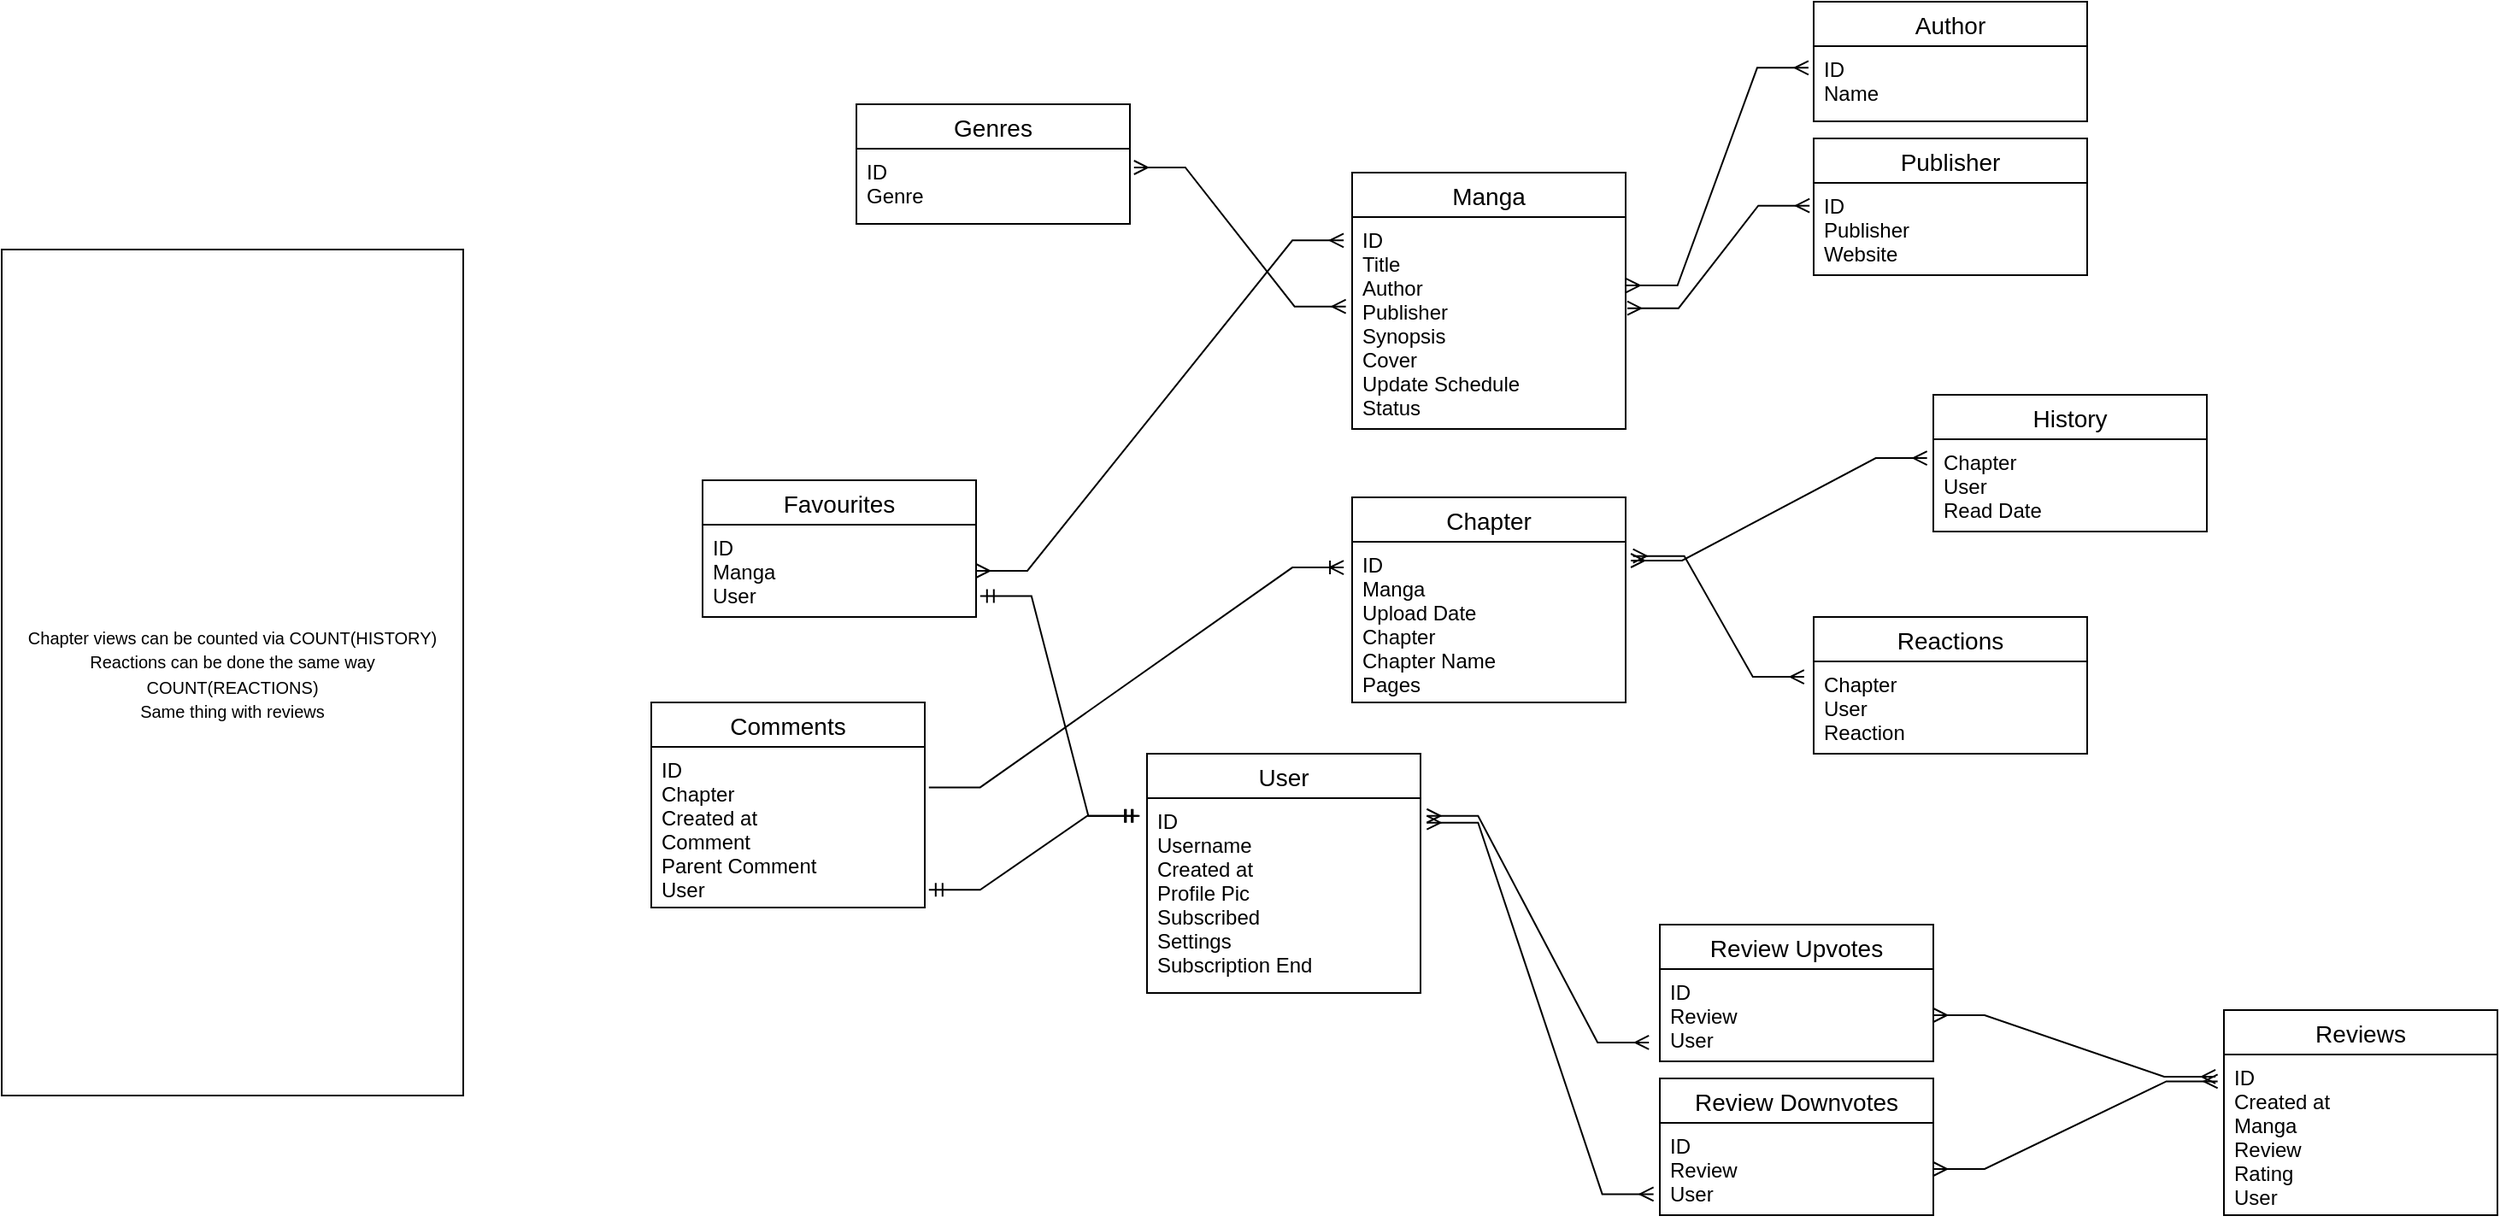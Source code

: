 <mxfile version="20.4.0" type="device"><diagram id="2UVVcxDb8kHK5e7KZaTM" name="Page-1"><mxGraphModel dx="2111" dy="819" grid="1" gridSize="10" guides="1" tooltips="1" connect="1" arrows="1" fold="1" page="1" pageScale="1" pageWidth="850" pageHeight="1100" math="0" shadow="0"><root><mxCell id="0"/><mxCell id="1" parent="0"/><mxCell id="xc2x5_83LZfZs5NllvEj-28" value="Manga" style="swimlane;fontStyle=0;childLayout=stackLayout;horizontal=1;startSize=26;horizontalStack=0;resizeParent=1;resizeParentMax=0;resizeLast=0;collapsible=1;marginBottom=0;align=center;fontSize=14;" vertex="1" parent="1"><mxGeometry x="120" y="120" width="160" height="150" as="geometry"/></mxCell><mxCell id="xc2x5_83LZfZs5NllvEj-29" value="ID&#10;Title&#10;Author&#10;Publisher&#10;Synopsis&#10;Cover&#10;Update Schedule&#10;Status" style="text;strokeColor=none;fillColor=none;spacingLeft=4;spacingRight=4;overflow=hidden;rotatable=0;points=[[0,0.5],[1,0.5]];portConstraint=eastwest;fontSize=12;" vertex="1" parent="xc2x5_83LZfZs5NllvEj-28"><mxGeometry y="26" width="160" height="124" as="geometry"/></mxCell><mxCell id="xc2x5_83LZfZs5NllvEj-34" value="Author" style="swimlane;fontStyle=0;childLayout=stackLayout;horizontal=1;startSize=26;horizontalStack=0;resizeParent=1;resizeParentMax=0;resizeLast=0;collapsible=1;marginBottom=0;align=center;fontSize=14;" vertex="1" parent="1"><mxGeometry x="390" y="20" width="160" height="70" as="geometry"/></mxCell><mxCell id="xc2x5_83LZfZs5NllvEj-35" value="ID&#10;Name" style="text;strokeColor=none;fillColor=none;spacingLeft=4;spacingRight=4;overflow=hidden;rotatable=0;points=[[0,0.5],[1,0.5]];portConstraint=eastwest;fontSize=12;" vertex="1" parent="xc2x5_83LZfZs5NllvEj-34"><mxGeometry y="26" width="160" height="44" as="geometry"/></mxCell><mxCell id="xc2x5_83LZfZs5NllvEj-36" value="Publisher" style="swimlane;fontStyle=0;childLayout=stackLayout;horizontal=1;startSize=26;horizontalStack=0;resizeParent=1;resizeParentMax=0;resizeLast=0;collapsible=1;marginBottom=0;align=center;fontSize=14;" vertex="1" parent="1"><mxGeometry x="390" y="100" width="160" height="80" as="geometry"/></mxCell><mxCell id="xc2x5_83LZfZs5NllvEj-37" value="ID&#10;Publisher&#10;Website" style="text;strokeColor=none;fillColor=none;spacingLeft=4;spacingRight=4;overflow=hidden;rotatable=0;points=[[0,0.5],[1,0.5]];portConstraint=eastwest;fontSize=12;" vertex="1" parent="xc2x5_83LZfZs5NllvEj-36"><mxGeometry y="26" width="160" height="54" as="geometry"/></mxCell><mxCell id="xc2x5_83LZfZs5NllvEj-39" value="" style="edgeStyle=entityRelationEdgeStyle;fontSize=12;html=1;endArrow=ERmany;startArrow=ERmany;rounded=0;exitX=1.002;exitY=0.323;exitDx=0;exitDy=0;exitPerimeter=0;entryX=-0.019;entryY=0.288;entryDx=0;entryDy=0;entryPerimeter=0;" edge="1" parent="1" source="xc2x5_83LZfZs5NllvEj-29" target="xc2x5_83LZfZs5NllvEj-35"><mxGeometry width="100" height="100" relative="1" as="geometry"><mxPoint x="310" y="260" as="sourcePoint"/><mxPoint x="410" y="160" as="targetPoint"/></mxGeometry></mxCell><mxCell id="xc2x5_83LZfZs5NllvEj-40" value="" style="edgeStyle=entityRelationEdgeStyle;fontSize=12;html=1;endArrow=ERmany;startArrow=ERmany;rounded=0;exitX=1.006;exitY=0.43;exitDx=0;exitDy=0;exitPerimeter=0;entryX=-0.015;entryY=0.247;entryDx=0;entryDy=0;entryPerimeter=0;" edge="1" parent="1" source="xc2x5_83LZfZs5NllvEj-29" target="xc2x5_83LZfZs5NllvEj-37"><mxGeometry width="100" height="100" relative="1" as="geometry"><mxPoint x="290.32" y="196.052" as="sourcePoint"/><mxPoint x="396.96" y="98.672" as="targetPoint"/></mxGeometry></mxCell><mxCell id="xc2x5_83LZfZs5NllvEj-41" value="User" style="swimlane;fontStyle=0;childLayout=stackLayout;horizontal=1;startSize=26;horizontalStack=0;resizeParent=1;resizeParentMax=0;resizeLast=0;collapsible=1;marginBottom=0;align=center;fontSize=14;" vertex="1" parent="1"><mxGeometry y="460" width="160" height="140" as="geometry"/></mxCell><mxCell id="xc2x5_83LZfZs5NllvEj-42" value="ID&#10;Username&#10;Created at&#10;Profile Pic&#10;Subscribed&#10;Settings&#10;Subscription End" style="text;strokeColor=none;fillColor=none;spacingLeft=4;spacingRight=4;overflow=hidden;rotatable=0;points=[[0,0.5],[1,0.5]];portConstraint=eastwest;fontSize=12;" vertex="1" parent="xc2x5_83LZfZs5NllvEj-41"><mxGeometry y="26" width="160" height="114" as="geometry"/></mxCell><mxCell id="xc2x5_83LZfZs5NllvEj-43" value="Genres" style="swimlane;fontStyle=0;childLayout=stackLayout;horizontal=1;startSize=26;horizontalStack=0;resizeParent=1;resizeParentMax=0;resizeLast=0;collapsible=1;marginBottom=0;align=center;fontSize=14;" vertex="1" parent="1"><mxGeometry x="-170" y="80" width="160" height="70" as="geometry"/></mxCell><mxCell id="xc2x5_83LZfZs5NllvEj-44" value="ID&#10;Genre" style="text;strokeColor=none;fillColor=none;spacingLeft=4;spacingRight=4;overflow=hidden;rotatable=0;points=[[0,0.5],[1,0.5]];portConstraint=eastwest;fontSize=12;" vertex="1" parent="xc2x5_83LZfZs5NllvEj-43"><mxGeometry y="26" width="160" height="44" as="geometry"/></mxCell><mxCell id="xc2x5_83LZfZs5NllvEj-45" value="" style="edgeStyle=entityRelationEdgeStyle;fontSize=12;html=1;endArrow=ERmany;startArrow=ERmany;rounded=0;exitX=1.015;exitY=0.25;exitDx=0;exitDy=0;exitPerimeter=0;entryX=-0.023;entryY=0.422;entryDx=0;entryDy=0;entryPerimeter=0;" edge="1" parent="1" source="xc2x5_83LZfZs5NllvEj-44" target="xc2x5_83LZfZs5NllvEj-29"><mxGeometry width="100" height="100" relative="1" as="geometry"><mxPoint x="290.96" y="209.32" as="sourcePoint"/><mxPoint x="417.6" y="249.338" as="targetPoint"/></mxGeometry></mxCell><mxCell id="xc2x5_83LZfZs5NllvEj-46" value="Reviews" style="swimlane;fontStyle=0;childLayout=stackLayout;horizontal=1;startSize=26;horizontalStack=0;resizeParent=1;resizeParentMax=0;resizeLast=0;collapsible=1;marginBottom=0;align=center;fontSize=14;" vertex="1" parent="1"><mxGeometry x="630" y="610" width="160" height="120" as="geometry"/></mxCell><mxCell id="xc2x5_83LZfZs5NllvEj-47" value="ID&#10;Created at&#10;Manga&#10;Review&#10;Rating&#10;User" style="text;strokeColor=none;fillColor=none;spacingLeft=4;spacingRight=4;overflow=hidden;rotatable=0;points=[[0,0.5],[1,0.5]];portConstraint=eastwest;fontSize=12;" vertex="1" parent="xc2x5_83LZfZs5NllvEj-46"><mxGeometry y="26" width="160" height="94" as="geometry"/></mxCell><mxCell id="xc2x5_83LZfZs5NllvEj-52" value="Review Upvotes" style="swimlane;fontStyle=0;childLayout=stackLayout;horizontal=1;startSize=26;horizontalStack=0;resizeParent=1;resizeParentMax=0;resizeLast=0;collapsible=1;marginBottom=0;align=center;fontSize=14;" vertex="1" parent="1"><mxGeometry x="300" y="560" width="160" height="80" as="geometry"/></mxCell><mxCell id="xc2x5_83LZfZs5NllvEj-53" value="ID&#10;Review&#10;User" style="text;strokeColor=none;fillColor=none;spacingLeft=4;spacingRight=4;overflow=hidden;rotatable=0;points=[[0,0.5],[1,0.5]];portConstraint=eastwest;fontSize=12;" vertex="1" parent="xc2x5_83LZfZs5NllvEj-52"><mxGeometry y="26" width="160" height="54" as="geometry"/></mxCell><mxCell id="xc2x5_83LZfZs5NllvEj-54" value="Review Downvotes" style="swimlane;fontStyle=0;childLayout=stackLayout;horizontal=1;startSize=26;horizontalStack=0;resizeParent=1;resizeParentMax=0;resizeLast=0;collapsible=1;marginBottom=0;align=center;fontSize=14;" vertex="1" parent="1"><mxGeometry x="300" y="650" width="160" height="80" as="geometry"/></mxCell><mxCell id="xc2x5_83LZfZs5NllvEj-55" value="ID&#10;Review&#10;User" style="text;strokeColor=none;fillColor=none;spacingLeft=4;spacingRight=4;overflow=hidden;rotatable=0;points=[[0,0.5],[1,0.5]];portConstraint=eastwest;fontSize=12;" vertex="1" parent="xc2x5_83LZfZs5NllvEj-54"><mxGeometry y="26" width="160" height="54" as="geometry"/></mxCell><mxCell id="xc2x5_83LZfZs5NllvEj-56" value="" style="edgeStyle=entityRelationEdgeStyle;fontSize=12;html=1;endArrow=ERmany;startArrow=ERmany;rounded=0;exitX=1.023;exitY=0.091;exitDx=0;exitDy=0;exitPerimeter=0;entryX=-0.04;entryY=0.796;entryDx=0;entryDy=0;entryPerimeter=0;" edge="1" parent="1" source="xc2x5_83LZfZs5NllvEj-42" target="xc2x5_83LZfZs5NllvEj-53"><mxGeometry width="100" height="100" relative="1" as="geometry"><mxPoint x="210.0" y="390.0" as="sourcePoint"/><mxPoint x="336.64" y="430.018" as="targetPoint"/></mxGeometry></mxCell><mxCell id="xc2x5_83LZfZs5NllvEj-58" value="" style="edgeStyle=entityRelationEdgeStyle;fontSize=12;html=1;endArrow=ERmany;startArrow=ERmany;rounded=0;exitX=1;exitY=0.5;exitDx=0;exitDy=0;entryX=-0.031;entryY=0.138;entryDx=0;entryDy=0;entryPerimeter=0;" edge="1" parent="1" source="xc2x5_83LZfZs5NllvEj-53" target="xc2x5_83LZfZs5NllvEj-47"><mxGeometry width="100" height="100" relative="1" as="geometry"><mxPoint x="300.96" y="219.32" as="sourcePoint"/><mxPoint x="427.6" y="259.338" as="targetPoint"/></mxGeometry></mxCell><mxCell id="xc2x5_83LZfZs5NllvEj-59" value="" style="edgeStyle=entityRelationEdgeStyle;fontSize=12;html=1;endArrow=ERmany;startArrow=ERmany;rounded=0;exitX=1;exitY=0.5;exitDx=0;exitDy=0;entryX=-0.023;entryY=0.167;entryDx=0;entryDy=0;entryPerimeter=0;" edge="1" parent="1" source="xc2x5_83LZfZs5NllvEj-55" target="xc2x5_83LZfZs5NllvEj-47"><mxGeometry width="100" height="100" relative="1" as="geometry"><mxPoint x="500" y="610" as="sourcePoint"/><mxPoint x="626.64" y="650.018" as="targetPoint"/></mxGeometry></mxCell><mxCell id="xc2x5_83LZfZs5NllvEj-60" value="" style="edgeStyle=entityRelationEdgeStyle;fontSize=12;html=1;endArrow=ERmany;startArrow=ERmany;rounded=0;exitX=1.023;exitY=0.126;exitDx=0;exitDy=0;exitPerimeter=0;entryX=-0.023;entryY=0.772;entryDx=0;entryDy=0;entryPerimeter=0;" edge="1" parent="1" source="xc2x5_83LZfZs5NllvEj-42" target="xc2x5_83LZfZs5NllvEj-55"><mxGeometry width="100" height="100" relative="1" as="geometry"><mxPoint x="136.68" y="579.99" as="sourcePoint"/><mxPoint x="263.32" y="620.008" as="targetPoint"/></mxGeometry></mxCell><mxCell id="xc2x5_83LZfZs5NllvEj-62" value="Favourites" style="swimlane;fontStyle=0;childLayout=stackLayout;horizontal=1;startSize=26;horizontalStack=0;resizeParent=1;resizeParentMax=0;resizeLast=0;collapsible=1;marginBottom=0;align=center;fontSize=14;" vertex="1" parent="1"><mxGeometry x="-260" y="300" width="160" height="80" as="geometry"/></mxCell><mxCell id="xc2x5_83LZfZs5NllvEj-63" value="ID&#10;Manga&#10;User" style="text;strokeColor=none;fillColor=none;spacingLeft=4;spacingRight=4;overflow=hidden;rotatable=0;points=[[0,0.5],[1,0.5]];portConstraint=eastwest;fontSize=12;" vertex="1" parent="xc2x5_83LZfZs5NllvEj-62"><mxGeometry y="26" width="160" height="54" as="geometry"/></mxCell><mxCell id="xc2x5_83LZfZs5NllvEj-64" value="" style="edgeStyle=entityRelationEdgeStyle;fontSize=12;html=1;endArrow=ERmandOne;startArrow=ERmandOne;rounded=0;entryX=-0.027;entryY=0.091;entryDx=0;entryDy=0;entryPerimeter=0;exitX=1.015;exitY=0.772;exitDx=0;exitDy=0;exitPerimeter=0;" edge="1" parent="1" source="xc2x5_83LZfZs5NllvEj-63" target="xc2x5_83LZfZs5NllvEj-42"><mxGeometry width="100" height="100" relative="1" as="geometry"><mxPoint x="-100" y="620" as="sourcePoint"/><mxPoint y="520" as="targetPoint"/></mxGeometry></mxCell><mxCell id="xc2x5_83LZfZs5NllvEj-65" value="" style="edgeStyle=entityRelationEdgeStyle;fontSize=12;html=1;endArrow=ERmany;startArrow=ERmany;rounded=0;exitX=1;exitY=0.5;exitDx=0;exitDy=0;entryX=-0.031;entryY=0.11;entryDx=0;entryDy=0;entryPerimeter=0;" edge="1" parent="1" source="xc2x5_83LZfZs5NllvEj-63" target="xc2x5_83LZfZs5NllvEj-29"><mxGeometry width="100" height="100" relative="1" as="geometry"><mxPoint x="-20.0" y="330.0" as="sourcePoint"/><mxPoint x="106.64" y="370.018" as="targetPoint"/></mxGeometry></mxCell><mxCell id="xc2x5_83LZfZs5NllvEj-67" value="Chapter" style="swimlane;fontStyle=0;childLayout=stackLayout;horizontal=1;startSize=26;horizontalStack=0;resizeParent=1;resizeParentMax=0;resizeLast=0;collapsible=1;marginBottom=0;align=center;fontSize=14;" vertex="1" parent="1"><mxGeometry x="120" y="310" width="160" height="120" as="geometry"/></mxCell><mxCell id="xc2x5_83LZfZs5NllvEj-68" value="ID&#10;Manga&#10;Upload Date&#10;Chapter&#10;Chapter Name&#10;Pages" style="text;strokeColor=none;fillColor=none;spacingLeft=4;spacingRight=4;overflow=hidden;rotatable=0;points=[[0,0.5],[1,0.5]];portConstraint=eastwest;fontSize=12;" vertex="1" parent="xc2x5_83LZfZs5NllvEj-67"><mxGeometry y="26" width="160" height="94" as="geometry"/></mxCell><mxCell id="xc2x5_83LZfZs5NllvEj-71" value="Reactions" style="swimlane;fontStyle=0;childLayout=stackLayout;horizontal=1;startSize=26;horizontalStack=0;resizeParent=1;resizeParentMax=0;resizeLast=0;collapsible=1;marginBottom=0;align=center;fontSize=14;" vertex="1" parent="1"><mxGeometry x="390" y="380" width="160" height="80" as="geometry"/></mxCell><mxCell id="xc2x5_83LZfZs5NllvEj-72" value="Chapter&#10;User&#10;Reaction" style="text;strokeColor=none;fillColor=none;spacingLeft=4;spacingRight=4;overflow=hidden;rotatable=0;points=[[0,0.5],[1,0.5]];portConstraint=eastwest;fontSize=12;" vertex="1" parent="xc2x5_83LZfZs5NllvEj-71"><mxGeometry y="26" width="160" height="54" as="geometry"/></mxCell><mxCell id="xc2x5_83LZfZs5NllvEj-73" value="History" style="swimlane;fontStyle=0;childLayout=stackLayout;horizontal=1;startSize=26;horizontalStack=0;resizeParent=1;resizeParentMax=0;resizeLast=0;collapsible=1;marginBottom=0;align=center;fontSize=14;" vertex="1" parent="1"><mxGeometry x="460" y="250" width="160" height="80" as="geometry"/></mxCell><mxCell id="xc2x5_83LZfZs5NllvEj-74" value="Chapter&#10;User&#10;Read Date" style="text;strokeColor=none;fillColor=none;spacingLeft=4;spacingRight=4;overflow=hidden;rotatable=0;points=[[0,0.5],[1,0.5]];portConstraint=eastwest;fontSize=12;" vertex="1" parent="xc2x5_83LZfZs5NllvEj-73"><mxGeometry y="26" width="160" height="54" as="geometry"/></mxCell><mxCell id="xc2x5_83LZfZs5NllvEj-77" value="&lt;font size=&quot;1&quot;&gt;Chapter views can be counted via COUNT(HISTORY)&lt;br&gt;Reactions can be done the same way COUNT(REACTIONS)&lt;br&gt;Same thing with reviews&lt;br&gt;&lt;/font&gt;" style="rounded=0;whiteSpace=wrap;html=1;" vertex="1" parent="1"><mxGeometry x="-670" y="165" width="270" height="495" as="geometry"/></mxCell><mxCell id="xc2x5_83LZfZs5NllvEj-78" value="Comments" style="swimlane;fontStyle=0;childLayout=stackLayout;horizontal=1;startSize=26;horizontalStack=0;resizeParent=1;resizeParentMax=0;resizeLast=0;collapsible=1;marginBottom=0;align=center;fontSize=14;" vertex="1" parent="1"><mxGeometry x="-290" y="430" width="160" height="120" as="geometry"/></mxCell><mxCell id="xc2x5_83LZfZs5NllvEj-79" value="ID&#10;Chapter&#10;Created at&#10;Comment&#10;Parent Comment&#10;User" style="text;strokeColor=none;fillColor=none;spacingLeft=4;spacingRight=4;overflow=hidden;rotatable=0;points=[[0,0.5],[1,0.5]];portConstraint=eastwest;fontSize=12;" vertex="1" parent="xc2x5_83LZfZs5NllvEj-78"><mxGeometry y="26" width="160" height="94" as="geometry"/></mxCell><mxCell id="xc2x5_83LZfZs5NllvEj-81" value="" style="edgeStyle=entityRelationEdgeStyle;fontSize=12;html=1;endArrow=ERmandOne;startArrow=ERmandOne;rounded=0;exitX=1.015;exitY=0.89;exitDx=0;exitDy=0;exitPerimeter=0;entryX=-0.031;entryY=0.091;entryDx=0;entryDy=0;entryPerimeter=0;" edge="1" parent="1" source="xc2x5_83LZfZs5NllvEj-79" target="xc2x5_83LZfZs5NllvEj-42"><mxGeometry width="100" height="100" relative="1" as="geometry"><mxPoint x="-100" y="590" as="sourcePoint"/><mxPoint y="490" as="targetPoint"/></mxGeometry></mxCell><mxCell id="xc2x5_83LZfZs5NllvEj-82" value="" style="edgeStyle=entityRelationEdgeStyle;fontSize=12;html=1;endArrow=ERoneToMany;rounded=0;entryX=-0.031;entryY=0.16;entryDx=0;entryDy=0;entryPerimeter=0;exitX=1.015;exitY=0.252;exitDx=0;exitDy=0;exitPerimeter=0;" edge="1" parent="1" source="xc2x5_83LZfZs5NllvEj-79" target="xc2x5_83LZfZs5NllvEj-68"><mxGeometry width="100" height="100" relative="1" as="geometry"><mxPoint x="-20" y="430" as="sourcePoint"/><mxPoint x="80" y="330" as="targetPoint"/></mxGeometry></mxCell><mxCell id="xc2x5_83LZfZs5NllvEj-83" value="" style="edgeStyle=entityRelationEdgeStyle;fontSize=12;html=1;endArrow=ERmany;startArrow=ERmany;rounded=0;exitX=1.019;exitY=0.117;exitDx=0;exitDy=0;exitPerimeter=0;entryX=-0.023;entryY=0.204;entryDx=0;entryDy=0;entryPerimeter=0;" edge="1" parent="1" source="xc2x5_83LZfZs5NllvEj-68" target="xc2x5_83LZfZs5NllvEj-74"><mxGeometry width="100" height="100" relative="1" as="geometry"><mxPoint x="290.96" y="270.0" as="sourcePoint"/><mxPoint x="397.6" y="210.018" as="targetPoint"/></mxGeometry></mxCell><mxCell id="xc2x5_83LZfZs5NllvEj-84" value="" style="edgeStyle=entityRelationEdgeStyle;fontSize=12;html=1;endArrow=ERmany;startArrow=ERmany;rounded=0;exitX=1.027;exitY=0.089;exitDx=0;exitDy=0;exitPerimeter=0;entryX=-0.035;entryY=0.167;entryDx=0;entryDy=0;entryPerimeter=0;" edge="1" parent="1" source="xc2x5_83LZfZs5NllvEj-68" target="xc2x5_83LZfZs5NllvEj-72"><mxGeometry width="100" height="100" relative="1" as="geometry"><mxPoint x="300.96" y="219.32" as="sourcePoint"/><mxPoint x="407.6" y="159.338" as="targetPoint"/></mxGeometry></mxCell></root></mxGraphModel></diagram></mxfile>